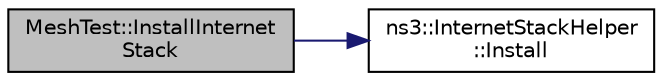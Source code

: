 digraph "MeshTest::InstallInternetStack"
{
 // LATEX_PDF_SIZE
  edge [fontname="Helvetica",fontsize="10",labelfontname="Helvetica",labelfontsize="10"];
  node [fontname="Helvetica",fontsize="10",shape=record];
  rankdir="LR";
  Node1 [label="MeshTest::InstallInternet\lStack",height=0.2,width=0.4,color="black", fillcolor="grey75", style="filled", fontcolor="black",tooltip="Install internet m_stack on nodes."];
  Node1 -> Node2 [color="midnightblue",fontsize="10",style="solid",fontname="Helvetica"];
  Node2 [label="ns3::InternetStackHelper\l::Install",height=0.2,width=0.4,color="black", fillcolor="white", style="filled",URL="$classns3_1_1_internet_stack_helper.html#a10e8d697dcd9153f1da11695cd08e713",tooltip="Aggregate implementations of the ns3::Ipv4, ns3::Ipv6, ns3::Udp, and ns3::Tcp classes onto the provid..."];
}
